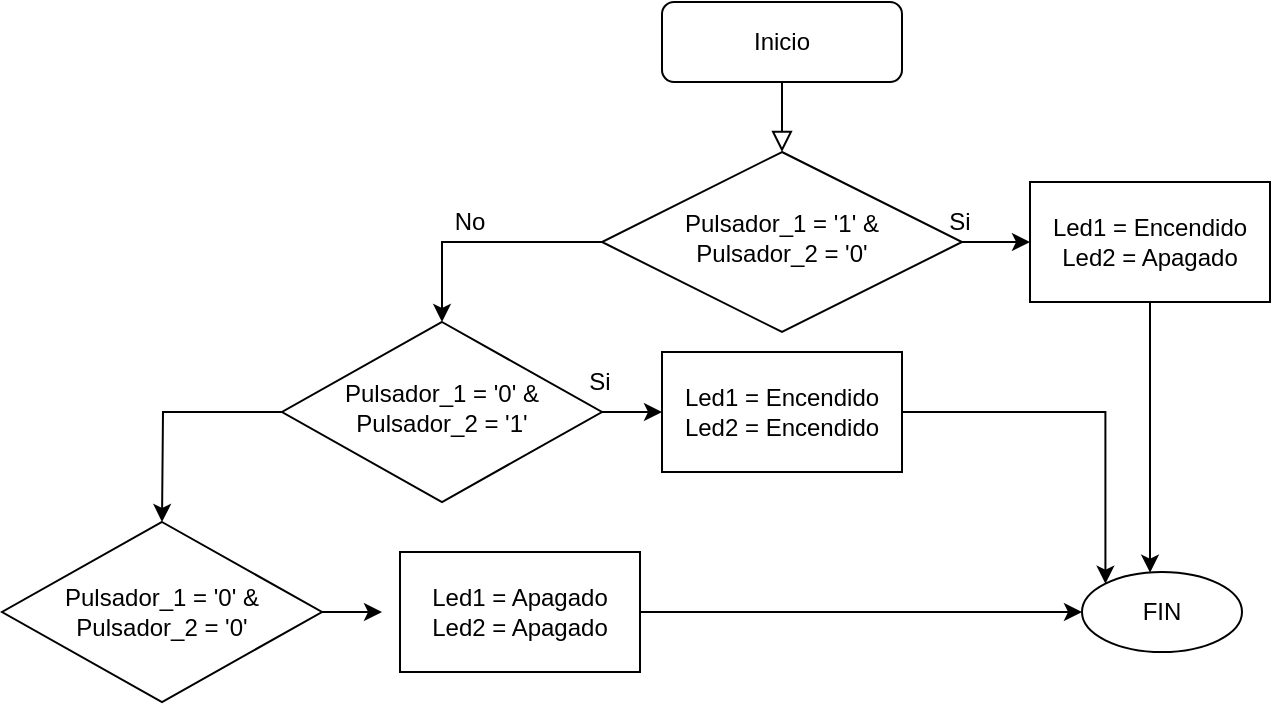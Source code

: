<mxfile version="13.9.6" type="github">
  <diagram id="lNlg_rI4aMIFGwTEwsJN" name="Page-1">
    <mxGraphModel dx="782" dy="437" grid="1" gridSize="10" guides="1" tooltips="1" connect="1" arrows="1" fold="1" page="1" pageScale="1" pageWidth="827" pageHeight="1169" math="0" shadow="0">
      <root>
        <mxCell id="0" />
        <mxCell id="1" parent="0" />
        <mxCell id="OVdSD1cFqJj2mNyOS3Y8-1" value="" style="rounded=0;html=1;jettySize=auto;orthogonalLoop=1;fontSize=11;endArrow=block;endFill=0;endSize=8;strokeWidth=1;shadow=0;labelBackgroundColor=none;edgeStyle=orthogonalEdgeStyle;" edge="1" parent="1" source="OVdSD1cFqJj2mNyOS3Y8-2" target="OVdSD1cFqJj2mNyOS3Y8-5">
          <mxGeometry relative="1" as="geometry" />
        </mxCell>
        <mxCell id="OVdSD1cFqJj2mNyOS3Y8-2" value="Inicio" style="rounded=1;whiteSpace=wrap;html=1;fontSize=12;glass=0;strokeWidth=1;shadow=0;" vertex="1" parent="1">
          <mxGeometry x="370" y="70" width="120" height="40" as="geometry" />
        </mxCell>
        <mxCell id="OVdSD1cFqJj2mNyOS3Y8-3" value="" style="edgeStyle=orthogonalEdgeStyle;rounded=0;orthogonalLoop=1;jettySize=auto;exitX=1;exitY=0.5;exitDx=0;exitDy=0;entryX=0;entryY=0.5;entryDx=0;entryDy=0;labelPosition=center;verticalLabelPosition=top;align=center;verticalAlign=bottom;html=1;" edge="1" parent="1" source="OVdSD1cFqJj2mNyOS3Y8-5" target="OVdSD1cFqJj2mNyOS3Y8-7">
          <mxGeometry relative="1" as="geometry" />
        </mxCell>
        <mxCell id="OVdSD1cFqJj2mNyOS3Y8-4" style="edgeStyle=orthogonalEdgeStyle;rounded=0;orthogonalLoop=1;jettySize=auto;html=1;exitX=0;exitY=0.5;exitDx=0;exitDy=0;entryX=0.5;entryY=0;entryDx=0;entryDy=0;" edge="1" parent="1" source="OVdSD1cFqJj2mNyOS3Y8-5" target="OVdSD1cFqJj2mNyOS3Y8-13">
          <mxGeometry relative="1" as="geometry" />
        </mxCell>
        <mxCell id="OVdSD1cFqJj2mNyOS3Y8-5" value="Pulsador_1 = &#39;1&#39; &amp;amp;&lt;br&gt;Pulsador_2 = &#39;0&#39;" style="rhombus;whiteSpace=wrap;html=1;shadow=0;fontFamily=Helvetica;fontSize=12;align=center;strokeWidth=1;spacing=6;spacingTop=-4;" vertex="1" parent="1">
          <mxGeometry x="340" y="145" width="180" height="90" as="geometry" />
        </mxCell>
        <mxCell id="OVdSD1cFqJj2mNyOS3Y8-6" style="edgeStyle=orthogonalEdgeStyle;rounded=0;orthogonalLoop=1;jettySize=auto;html=1;exitX=0.5;exitY=1;exitDx=0;exitDy=0;entryX=0.425;entryY=0.008;entryDx=0;entryDy=0;entryPerimeter=0;" edge="1" parent="1" source="OVdSD1cFqJj2mNyOS3Y8-7" target="OVdSD1cFqJj2mNyOS3Y8-20">
          <mxGeometry relative="1" as="geometry" />
        </mxCell>
        <mxCell id="OVdSD1cFqJj2mNyOS3Y8-7" value="Led1 = Encendido&lt;br&gt;Led2 = Apagado" style="rounded=0;whiteSpace=wrap;html=1;" vertex="1" parent="1">
          <mxGeometry x="554" y="160" width="120" height="60" as="geometry" />
        </mxCell>
        <mxCell id="OVdSD1cFqJj2mNyOS3Y8-8" value="Si" style="text;html=1;strokeColor=none;fillColor=none;align=center;verticalAlign=middle;whiteSpace=wrap;rounded=0;" vertex="1" parent="1">
          <mxGeometry x="499" y="170" width="40" height="20" as="geometry" />
        </mxCell>
        <mxCell id="OVdSD1cFqJj2mNyOS3Y8-9" style="edgeStyle=orthogonalEdgeStyle;rounded=0;orthogonalLoop=1;jettySize=auto;html=1;exitX=1;exitY=0.5;exitDx=0;exitDy=0;" edge="1" parent="1" source="OVdSD1cFqJj2mNyOS3Y8-10">
          <mxGeometry relative="1" as="geometry">
            <mxPoint x="230" y="375" as="targetPoint" />
          </mxGeometry>
        </mxCell>
        <mxCell id="OVdSD1cFqJj2mNyOS3Y8-10" value="Pulsador_1 = &#39;0&#39; &amp;amp; Pulsador_2 = &#39;0&#39;" style="rhombus;whiteSpace=wrap;html=1;" vertex="1" parent="1">
          <mxGeometry x="40" y="330" width="160" height="90" as="geometry" />
        </mxCell>
        <mxCell id="OVdSD1cFqJj2mNyOS3Y8-11" style="edgeStyle=orthogonalEdgeStyle;rounded=0;orthogonalLoop=1;jettySize=auto;html=1;" edge="1" parent="1" source="OVdSD1cFqJj2mNyOS3Y8-13">
          <mxGeometry relative="1" as="geometry">
            <mxPoint x="120" y="330" as="targetPoint" />
          </mxGeometry>
        </mxCell>
        <mxCell id="OVdSD1cFqJj2mNyOS3Y8-12" value="" style="edgeStyle=orthogonalEdgeStyle;rounded=0;orthogonalLoop=1;jettySize=auto;html=1;" edge="1" parent="1" source="OVdSD1cFqJj2mNyOS3Y8-13" target="OVdSD1cFqJj2mNyOS3Y8-17">
          <mxGeometry relative="1" as="geometry" />
        </mxCell>
        <mxCell id="OVdSD1cFqJj2mNyOS3Y8-13" value="Pulsador_1 = &#39;0&#39; &amp;amp;&lt;br&gt;Pulsador_2 = &#39;1&#39;" style="rhombus;whiteSpace=wrap;html=1;shadow=0;fontFamily=Helvetica;fontSize=12;align=center;strokeWidth=1;spacing=6;spacingTop=-4;" vertex="1" parent="1">
          <mxGeometry x="180" y="230" width="160" height="90" as="geometry" />
        </mxCell>
        <mxCell id="OVdSD1cFqJj2mNyOS3Y8-14" value="No" style="text;html=1;strokeColor=none;fillColor=none;align=center;verticalAlign=middle;whiteSpace=wrap;rounded=0;" vertex="1" parent="1">
          <mxGeometry x="254" y="170" width="40" height="20" as="geometry" />
        </mxCell>
        <mxCell id="OVdSD1cFqJj2mNyOS3Y8-15" value="Si" style="text;html=1;strokeColor=none;fillColor=none;align=center;verticalAlign=middle;whiteSpace=wrap;rounded=0;" vertex="1" parent="1">
          <mxGeometry x="319" y="250" width="40" height="20" as="geometry" />
        </mxCell>
        <mxCell id="OVdSD1cFqJj2mNyOS3Y8-16" style="edgeStyle=orthogonalEdgeStyle;rounded=0;orthogonalLoop=1;jettySize=auto;html=1;exitX=1;exitY=0.5;exitDx=0;exitDy=0;entryX=0;entryY=0;entryDx=0;entryDy=0;" edge="1" parent="1" source="OVdSD1cFqJj2mNyOS3Y8-17" target="OVdSD1cFqJj2mNyOS3Y8-20">
          <mxGeometry relative="1" as="geometry" />
        </mxCell>
        <mxCell id="OVdSD1cFqJj2mNyOS3Y8-17" value="Led1 = Encendido&lt;br&gt;Led2 = Encendido" style="rounded=0;whiteSpace=wrap;html=1;" vertex="1" parent="1">
          <mxGeometry x="370" y="245" width="120" height="60" as="geometry" />
        </mxCell>
        <mxCell id="OVdSD1cFqJj2mNyOS3Y8-18" style="edgeStyle=orthogonalEdgeStyle;rounded=0;orthogonalLoop=1;jettySize=auto;html=1;exitX=1;exitY=0.5;exitDx=0;exitDy=0;" edge="1" parent="1" source="OVdSD1cFqJj2mNyOS3Y8-19" target="OVdSD1cFqJj2mNyOS3Y8-20">
          <mxGeometry relative="1" as="geometry" />
        </mxCell>
        <mxCell id="OVdSD1cFqJj2mNyOS3Y8-19" value="Led1 = Apagado&lt;br&gt;Led2 = Apagado" style="rounded=0;whiteSpace=wrap;html=1;" vertex="1" parent="1">
          <mxGeometry x="239" y="345" width="120" height="60" as="geometry" />
        </mxCell>
        <mxCell id="OVdSD1cFqJj2mNyOS3Y8-20" value="FIN" style="ellipse;whiteSpace=wrap;html=1;" vertex="1" parent="1">
          <mxGeometry x="580" y="355" width="80" height="40" as="geometry" />
        </mxCell>
      </root>
    </mxGraphModel>
  </diagram>
</mxfile>
